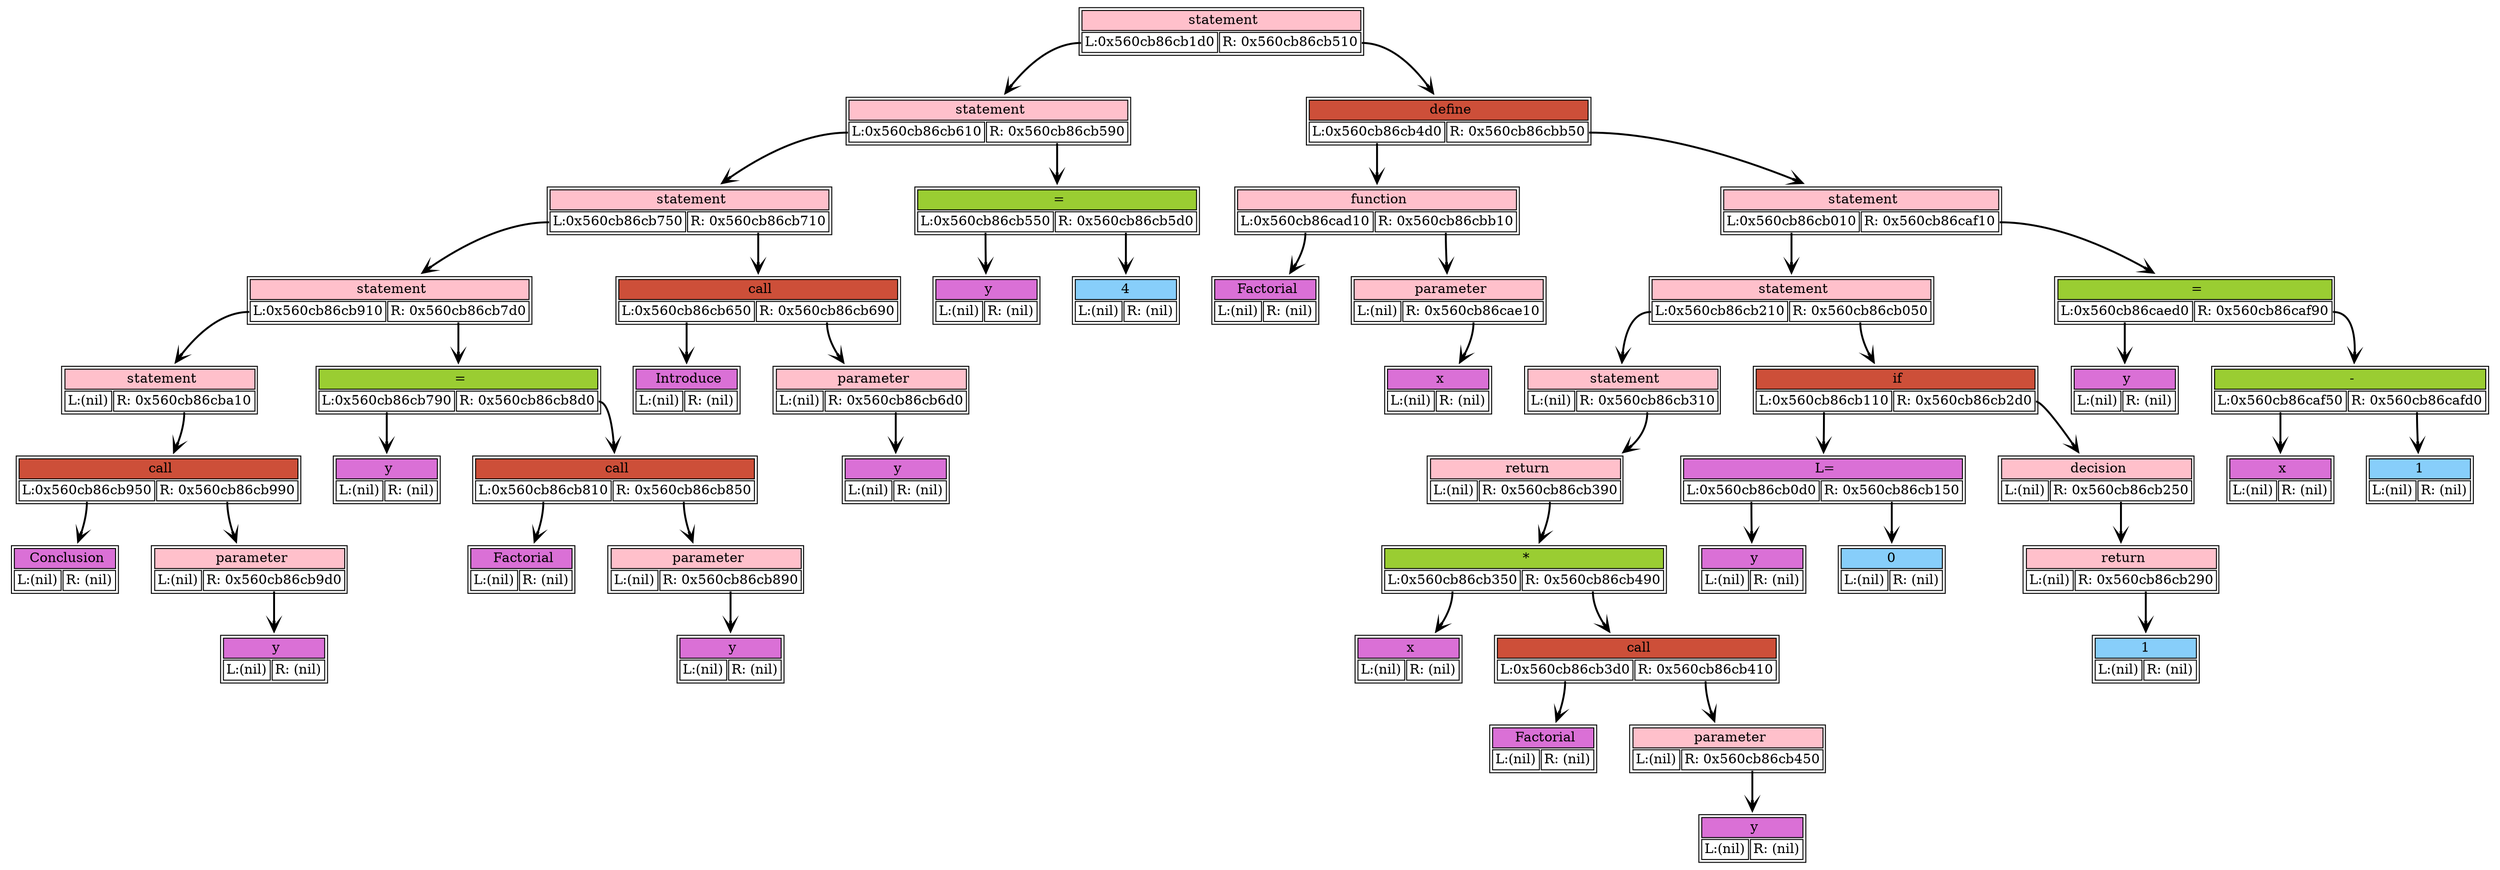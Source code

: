 digraph dump_graph {
	rankdir=TV; 
node0x560cb86cb910 [shape=plaintext
					label=<<table border='1' cellborder='1'>
			<tr><td colspan="2" bgcolor="pink" > statement</td></tr>
					<tr><td port= "lchild">L:(nil)</td><td port="rchild">R: 0x560cb86cba10</td></tr>
				</table>>];
		node0x560cb86cb910:rchild -> node0x560cb86cba10[style=bold, arrowhead=vee];
node0x560cb86cb950 [shape=plaintext
					label=<<table border='1' cellborder='1'>
			<tr><td colspan="2" bgcolor="orchid" > Conclusion</td></tr>
					<tr><td port= "lchild">L:(nil)</td><td port="rchild">R: (nil)</td></tr>
				</table>>];
node0x560cb86cba10 [shape=plaintext
					label=<<table border='1' cellborder='1'>
			<tr><td colspan="2" bgcolor="tomato3" > call</td></tr>
					<tr><td port= "lchild">L:0x560cb86cb950</td><td port="rchild">R: 0x560cb86cb990</td></tr>
				</table>>];
		node0x560cb86cba10:lchild -> node0x560cb86cb950[style=bold, arrowhead=vee];
		node0x560cb86cba10:rchild -> node0x560cb86cb990[style=bold, arrowhead=vee];
node0x560cb86cb990 [shape=plaintext
					label=<<table border='1' cellborder='1'>
			<tr><td colspan="2" bgcolor="pink" > parameter</td></tr>
					<tr><td port= "lchild">L:(nil)</td><td port="rchild">R: 0x560cb86cb9d0</td></tr>
				</table>>];
		node0x560cb86cb990:rchild -> node0x560cb86cb9d0[style=bold, arrowhead=vee];
node0x560cb86cb9d0 [shape=plaintext
					label=<<table border='1' cellborder='1'>
			<tr><td colspan="2" bgcolor="orchid" > y</td></tr>
					<tr><td port= "lchild">L:(nil)</td><td port="rchild">R: (nil)</td></tr>
				</table>>];
node0x560cb86cb750 [shape=plaintext
					label=<<table border='1' cellborder='1'>
			<tr><td colspan="2" bgcolor="pink" > statement</td></tr>
					<tr><td port= "lchild">L:0x560cb86cb910</td><td port="rchild">R: 0x560cb86cb7d0</td></tr>
				</table>>];
		node0x560cb86cb750:lchild -> node0x560cb86cb910[style=bold, arrowhead=vee];
		node0x560cb86cb750:rchild -> node0x560cb86cb7d0[style=bold, arrowhead=vee];
node0x560cb86cb790 [shape=plaintext
					label=<<table border='1' cellborder='1'>
			<tr><td colspan="2" bgcolor="orchid" > y</td></tr>
					<tr><td port= "lchild">L:(nil)</td><td port="rchild">R: (nil)</td></tr>
				</table>>];
node0x560cb86cb7d0 [shape=plaintext
					label=<<table border='1' cellborder='1'>
			<tr><td colspan="2" bgcolor="olivedrab3" > =</td></tr>
					<tr><td port= "lchild">L:0x560cb86cb790</td><td port="rchild">R: 0x560cb86cb8d0</td></tr>
				</table>>];
		node0x560cb86cb7d0:lchild -> node0x560cb86cb790[style=bold, arrowhead=vee];
		node0x560cb86cb7d0:rchild -> node0x560cb86cb8d0[style=bold, arrowhead=vee];
node0x560cb86cb810 [shape=plaintext
					label=<<table border='1' cellborder='1'>
			<tr><td colspan="2" bgcolor="orchid" > Factorial</td></tr>
					<tr><td port= "lchild">L:(nil)</td><td port="rchild">R: (nil)</td></tr>
				</table>>];
node0x560cb86cb8d0 [shape=plaintext
					label=<<table border='1' cellborder='1'>
			<tr><td colspan="2" bgcolor="tomato3" > call</td></tr>
					<tr><td port= "lchild">L:0x560cb86cb810</td><td port="rchild">R: 0x560cb86cb850</td></tr>
				</table>>];
		node0x560cb86cb8d0:lchild -> node0x560cb86cb810[style=bold, arrowhead=vee];
		node0x560cb86cb8d0:rchild -> node0x560cb86cb850[style=bold, arrowhead=vee];
node0x560cb86cb850 [shape=plaintext
					label=<<table border='1' cellborder='1'>
			<tr><td colspan="2" bgcolor="pink" > parameter</td></tr>
					<tr><td port= "lchild">L:(nil)</td><td port="rchild">R: 0x560cb86cb890</td></tr>
				</table>>];
		node0x560cb86cb850:rchild -> node0x560cb86cb890[style=bold, arrowhead=vee];
node0x560cb86cb890 [shape=plaintext
					label=<<table border='1' cellborder='1'>
			<tr><td colspan="2" bgcolor="orchid" > y</td></tr>
					<tr><td port= "lchild">L:(nil)</td><td port="rchild">R: (nil)</td></tr>
				</table>>];
node0x560cb86cb610 [shape=plaintext
					label=<<table border='1' cellborder='1'>
			<tr><td colspan="2" bgcolor="pink" > statement</td></tr>
					<tr><td port= "lchild">L:0x560cb86cb750</td><td port="rchild">R: 0x560cb86cb710</td></tr>
				</table>>];
		node0x560cb86cb610:lchild -> node0x560cb86cb750[style=bold, arrowhead=vee];
		node0x560cb86cb610:rchild -> node0x560cb86cb710[style=bold, arrowhead=vee];
node0x560cb86cb650 [shape=plaintext
					label=<<table border='1' cellborder='1'>
			<tr><td colspan="2" bgcolor="orchid" > Introduce</td></tr>
					<tr><td port= "lchild">L:(nil)</td><td port="rchild">R: (nil)</td></tr>
				</table>>];
node0x560cb86cb710 [shape=plaintext
					label=<<table border='1' cellborder='1'>
			<tr><td colspan="2" bgcolor="tomato3" > call</td></tr>
					<tr><td port= "lchild">L:0x560cb86cb650</td><td port="rchild">R: 0x560cb86cb690</td></tr>
				</table>>];
		node0x560cb86cb710:lchild -> node0x560cb86cb650[style=bold, arrowhead=vee];
		node0x560cb86cb710:rchild -> node0x560cb86cb690[style=bold, arrowhead=vee];
node0x560cb86cb690 [shape=plaintext
					label=<<table border='1' cellborder='1'>
			<tr><td colspan="2" bgcolor="pink" > parameter</td></tr>
					<tr><td port= "lchild">L:(nil)</td><td port="rchild">R: 0x560cb86cb6d0</td></tr>
				</table>>];
		node0x560cb86cb690:rchild -> node0x560cb86cb6d0[style=bold, arrowhead=vee];
node0x560cb86cb6d0 [shape=plaintext
					label=<<table border='1' cellborder='1'>
			<tr><td colspan="2" bgcolor="orchid" > y</td></tr>
					<tr><td port= "lchild">L:(nil)</td><td port="rchild">R: (nil)</td></tr>
				</table>>];
node0x560cb86cb1d0 [shape=plaintext
					label=<<table border='1' cellborder='1'>
			<tr><td colspan="2" bgcolor="pink" > statement</td></tr>
					<tr><td port= "lchild">L:0x560cb86cb610</td><td port="rchild">R: 0x560cb86cb590</td></tr>
				</table>>];
		node0x560cb86cb1d0:lchild -> node0x560cb86cb610[style=bold, arrowhead=vee];
		node0x560cb86cb1d0:rchild -> node0x560cb86cb590[style=bold, arrowhead=vee];
node0x560cb86cb550 [shape=plaintext
					label=<<table border='1' cellborder='1'>
			<tr><td colspan="2" bgcolor="orchid" > y</td></tr>
					<tr><td port= "lchild">L:(nil)</td><td port="rchild">R: (nil)</td></tr>
				</table>>];
node0x560cb86cb590 [shape=plaintext
					label=<<table border='1' cellborder='1'>
			<tr><td colspan="2" bgcolor="olivedrab3" > =</td></tr>
					<tr><td port= "lchild">L:0x560cb86cb550</td><td port="rchild">R: 0x560cb86cb5d0</td></tr>
				</table>>];
		node0x560cb86cb590:lchild -> node0x560cb86cb550[style=bold, arrowhead=vee];
		node0x560cb86cb590:rchild -> node0x560cb86cb5d0[style=bold, arrowhead=vee];
node0x560cb86cb5d0 [shape=plaintext
					label=<<table border='1' cellborder='1'>
			<tr><td colspan="2" bgcolor="lightskyblue" >4</td></tr>
					<tr><td port= "lchild">L:(nil)</td><td port="rchild">R: (nil)</td></tr>
				</table>>];
node0x560cb86cbad0 [shape=plaintext
					label=<<table border='1' cellborder='1'>
			<tr><td colspan="2" bgcolor="pink" > statement</td></tr>
					<tr><td port= "lchild">L:0x560cb86cb1d0</td><td port="rchild">R: 0x560cb86cb510</td></tr>
				</table>>];
		node0x560cb86cbad0:lchild -> node0x560cb86cb1d0[style=bold, arrowhead=vee];
		node0x560cb86cbad0:rchild -> node0x560cb86cb510[style=bold, arrowhead=vee];
node0x560cb86cad10 [shape=plaintext
					label=<<table border='1' cellborder='1'>
			<tr><td colspan="2" bgcolor="orchid" > Factorial</td></tr>
					<tr><td port= "lchild">L:(nil)</td><td port="rchild">R: (nil)</td></tr>
				</table>>];
node0x560cb86cb4d0 [shape=plaintext
					label=<<table border='1' cellborder='1'>
			<tr><td colspan="2" bgcolor="pink" > function</td></tr>
					<tr><td port= "lchild">L:0x560cb86cad10</td><td port="rchild">R: 0x560cb86cbb10</td></tr>
				</table>>];
		node0x560cb86cb4d0:lchild -> node0x560cb86cad10[style=bold, arrowhead=vee];
		node0x560cb86cb4d0:rchild -> node0x560cb86cbb10[style=bold, arrowhead=vee];
node0x560cb86cbb10 [shape=plaintext
					label=<<table border='1' cellborder='1'>
			<tr><td colspan="2" bgcolor="pink" > parameter</td></tr>
					<tr><td port= "lchild">L:(nil)</td><td port="rchild">R: 0x560cb86cae10</td></tr>
				</table>>];
		node0x560cb86cbb10:rchild -> node0x560cb86cae10[style=bold, arrowhead=vee];
node0x560cb86cae10 [shape=plaintext
					label=<<table border='1' cellborder='1'>
			<tr><td colspan="2" bgcolor="orchid" > x</td></tr>
					<tr><td port= "lchild">L:(nil)</td><td port="rchild">R: (nil)</td></tr>
				</table>>];
node0x560cb86cb510 [shape=plaintext
					label=<<table border='1' cellborder='1'>
			<tr><td colspan="2" bgcolor="tomato3" > define</td></tr>
					<tr><td port= "lchild">L:0x560cb86cb4d0</td><td port="rchild">R: 0x560cb86cbb50</td></tr>
				</table>>];
		node0x560cb86cb510:lchild -> node0x560cb86cb4d0[style=bold, arrowhead=vee];
		node0x560cb86cb510:rchild -> node0x560cb86cbb50[style=bold, arrowhead=vee];
node0x560cb86cb210 [shape=plaintext
					label=<<table border='1' cellborder='1'>
			<tr><td colspan="2" bgcolor="pink" > statement</td></tr>
					<tr><td port= "lchild">L:(nil)</td><td port="rchild">R: 0x560cb86cb310</td></tr>
				</table>>];
		node0x560cb86cb210:rchild -> node0x560cb86cb310[style=bold, arrowhead=vee];
node0x560cb86cb310 [shape=plaintext
					label=<<table border='1' cellborder='1'>
			<tr><td colspan="2" bgcolor="pink" > return</td></tr>
					<tr><td port= "lchild">L:(nil)</td><td port="rchild">R: 0x560cb86cb390</td></tr>
				</table>>];
		node0x560cb86cb310:rchild -> node0x560cb86cb390[style=bold, arrowhead=vee];
node0x560cb86cb350 [shape=plaintext
					label=<<table border='1' cellborder='1'>
			<tr><td colspan="2" bgcolor="orchid" > x</td></tr>
					<tr><td port= "lchild">L:(nil)</td><td port="rchild">R: (nil)</td></tr>
				</table>>];
node0x560cb86cb390 [shape=plaintext
					label=<<table border='1' cellborder='1'>
			<tr><td colspan="2" bgcolor="olivedrab3" > *</td></tr>
					<tr><td port= "lchild">L:0x560cb86cb350</td><td port="rchild">R: 0x560cb86cb490</td></tr>
				</table>>];
		node0x560cb86cb390:lchild -> node0x560cb86cb350[style=bold, arrowhead=vee];
		node0x560cb86cb390:rchild -> node0x560cb86cb490[style=bold, arrowhead=vee];
node0x560cb86cb3d0 [shape=plaintext
					label=<<table border='1' cellborder='1'>
			<tr><td colspan="2" bgcolor="orchid" > Factorial</td></tr>
					<tr><td port= "lchild">L:(nil)</td><td port="rchild">R: (nil)</td></tr>
				</table>>];
node0x560cb86cb490 [shape=plaintext
					label=<<table border='1' cellborder='1'>
			<tr><td colspan="2" bgcolor="tomato3" > call</td></tr>
					<tr><td port= "lchild">L:0x560cb86cb3d0</td><td port="rchild">R: 0x560cb86cb410</td></tr>
				</table>>];
		node0x560cb86cb490:lchild -> node0x560cb86cb3d0[style=bold, arrowhead=vee];
		node0x560cb86cb490:rchild -> node0x560cb86cb410[style=bold, arrowhead=vee];
node0x560cb86cb410 [shape=plaintext
					label=<<table border='1' cellborder='1'>
			<tr><td colspan="2" bgcolor="pink" > parameter</td></tr>
					<tr><td port= "lchild">L:(nil)</td><td port="rchild">R: 0x560cb86cb450</td></tr>
				</table>>];
		node0x560cb86cb410:rchild -> node0x560cb86cb450[style=bold, arrowhead=vee];
node0x560cb86cb450 [shape=plaintext
					label=<<table border='1' cellborder='1'>
			<tr><td colspan="2" bgcolor="orchid" > y</td></tr>
					<tr><td port= "lchild">L:(nil)</td><td port="rchild">R: (nil)</td></tr>
				</table>>];
node0x560cb86cb010 [shape=plaintext
					label=<<table border='1' cellborder='1'>
			<tr><td colspan="2" bgcolor="pink" > statement</td></tr>
					<tr><td port= "lchild">L:0x560cb86cb210</td><td port="rchild">R: 0x560cb86cb050</td></tr>
				</table>>];
		node0x560cb86cb010:lchild -> node0x560cb86cb210[style=bold, arrowhead=vee];
		node0x560cb86cb010:rchild -> node0x560cb86cb050[style=bold, arrowhead=vee];
node0x560cb86cb0d0 [shape=plaintext
					label=<<table border='1' cellborder='1'>
			<tr><td colspan="2" bgcolor="orchid" > y</td></tr>
					<tr><td port= "lchild">L:(nil)</td><td port="rchild">R: (nil)</td></tr>
				</table>>];
node0x560cb86cb110 [shape=plaintext
					label=<<table border='1' cellborder='1'>
			<tr><td colspan="2" bgcolor="orchid" > L=</td></tr>
					<tr><td port= "lchild">L:0x560cb86cb0d0</td><td port="rchild">R: 0x560cb86cb150</td></tr>
				</table>>];
		node0x560cb86cb110:lchild -> node0x560cb86cb0d0[style=bold, arrowhead=vee];
		node0x560cb86cb110:rchild -> node0x560cb86cb150[style=bold, arrowhead=vee];
node0x560cb86cb150 [shape=plaintext
					label=<<table border='1' cellborder='1'>
			<tr><td colspan="2" bgcolor="lightskyblue" >0</td></tr>
					<tr><td port= "lchild">L:(nil)</td><td port="rchild">R: (nil)</td></tr>
				</table>>];
node0x560cb86cb050 [shape=plaintext
					label=<<table border='1' cellborder='1'>
			<tr><td colspan="2" bgcolor="tomato3" > if</td></tr>
					<tr><td port= "lchild">L:0x560cb86cb110</td><td port="rchild">R: 0x560cb86cb2d0</td></tr>
				</table>>];
		node0x560cb86cb050:lchild -> node0x560cb86cb110[style=bold, arrowhead=vee];
		node0x560cb86cb050:rchild -> node0x560cb86cb2d0[style=bold, arrowhead=vee];
node0x560cb86cb2d0 [shape=plaintext
					label=<<table border='1' cellborder='1'>
			<tr><td colspan="2" bgcolor="pink" > decision</td></tr>
					<tr><td port= "lchild">L:(nil)</td><td port="rchild">R: 0x560cb86cb250</td></tr>
				</table>>];
		node0x560cb86cb2d0:rchild -> node0x560cb86cb250[style=bold, arrowhead=vee];
node0x560cb86cb250 [shape=plaintext
					label=<<table border='1' cellborder='1'>
			<tr><td colspan="2" bgcolor="pink" > return</td></tr>
					<tr><td port= "lchild">L:(nil)</td><td port="rchild">R: 0x560cb86cb290</td></tr>
				</table>>];
		node0x560cb86cb250:rchild -> node0x560cb86cb290[style=bold, arrowhead=vee];
node0x560cb86cb290 [shape=plaintext
					label=<<table border='1' cellborder='1'>
			<tr><td colspan="2" bgcolor="lightskyblue" >1</td></tr>
					<tr><td port= "lchild">L:(nil)</td><td port="rchild">R: (nil)</td></tr>
				</table>>];
node0x560cb86cbb50 [shape=plaintext
					label=<<table border='1' cellborder='1'>
			<tr><td colspan="2" bgcolor="pink" > statement</td></tr>
					<tr><td port= "lchild">L:0x560cb86cb010</td><td port="rchild">R: 0x560cb86caf10</td></tr>
				</table>>];
		node0x560cb86cbb50:lchild -> node0x560cb86cb010[style=bold, arrowhead=vee];
		node0x560cb86cbb50:rchild -> node0x560cb86caf10[style=bold, arrowhead=vee];
node0x560cb86caed0 [shape=plaintext
					label=<<table border='1' cellborder='1'>
			<tr><td colspan="2" bgcolor="orchid" > y</td></tr>
					<tr><td port= "lchild">L:(nil)</td><td port="rchild">R: (nil)</td></tr>
				</table>>];
node0x560cb86caf10 [shape=plaintext
					label=<<table border='1' cellborder='1'>
			<tr><td colspan="2" bgcolor="olivedrab3" > =</td></tr>
					<tr><td port= "lchild">L:0x560cb86caed0</td><td port="rchild">R: 0x560cb86caf90</td></tr>
				</table>>];
		node0x560cb86caf10:lchild -> node0x560cb86caed0[style=bold, arrowhead=vee];
		node0x560cb86caf10:rchild -> node0x560cb86caf90[style=bold, arrowhead=vee];
node0x560cb86caf50 [shape=plaintext
					label=<<table border='1' cellborder='1'>
			<tr><td colspan="2" bgcolor="orchid" > x</td></tr>
					<tr><td port= "lchild">L:(nil)</td><td port="rchild">R: (nil)</td></tr>
				</table>>];
node0x560cb86caf90 [shape=plaintext
					label=<<table border='1' cellborder='1'>
			<tr><td colspan="2" bgcolor="olivedrab3" > -</td></tr>
					<tr><td port= "lchild">L:0x560cb86caf50</td><td port="rchild">R: 0x560cb86cafd0</td></tr>
				</table>>];
		node0x560cb86caf90:lchild -> node0x560cb86caf50[style=bold, arrowhead=vee];
		node0x560cb86caf90:rchild -> node0x560cb86cafd0[style=bold, arrowhead=vee];
node0x560cb86cafd0 [shape=plaintext
					label=<<table border='1' cellborder='1'>
			<tr><td colspan="2" bgcolor="lightskyblue" >1</td></tr>
					<tr><td port= "lchild">L:(nil)</td><td port="rchild">R: (nil)</td></tr>
				</table>>];
}
